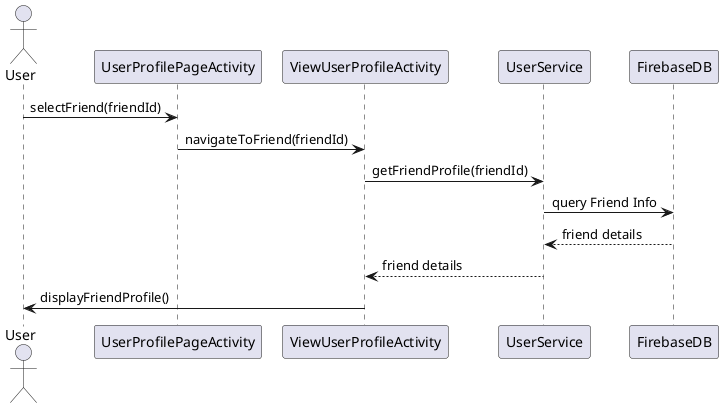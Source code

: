@startuml Friend_Profile_Flow
actor User
participant UserProfilePageActivity
participant ViewUserProfileActivity
participant UserService
participant FirebaseDB

User -> UserProfilePageActivity : selectFriend(friendId)
UserProfilePageActivity -> ViewUserProfileActivity : navigateToFriend(friendId)
ViewUserProfileActivity -> UserService : getFriendProfile(friendId)
UserService -> FirebaseDB : query Friend Info
FirebaseDB --> UserService : friend details
UserService --> ViewUserProfileActivity : friend details
ViewUserProfileActivity -> User : displayFriendProfile()
@enduml
